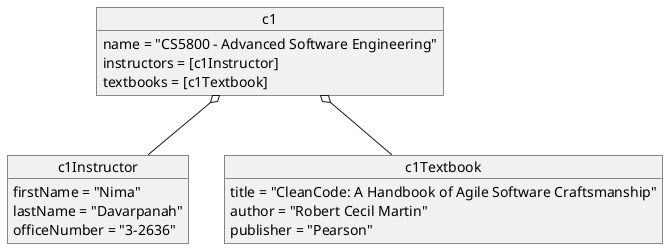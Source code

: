 @startuml

object c1Instructor{
firstName = "Nima"
lastName = "Davarpanah"
officeNumber = "3-2636"
}

object c1Textbook{
title = "CleanCode: A Handbook of Agile Software Craftsmanship"
author = "Robert Cecil Martin"
publisher = "Pearson"
}

object c1{
name = "CS5800 - Advanced Software Engineering"
instructors = [c1Instructor]
textbooks = [c1Textbook]
}

c1 o-- c1Instructor
c1 o-- c1Textbook

@enduml

